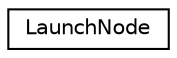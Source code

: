 digraph "Graphical Class Hierarchy"
{
 // INTERACTIVE_SVG=YES
  edge [fontname="Helvetica",fontsize="10",labelfontname="Helvetica",labelfontsize="10"];
  node [fontname="Helvetica",fontsize="10",shape=record];
  rankdir="LR";
  Node1 [label="LaunchNode",height=0.2,width=0.4,color="black", fillcolor="white", style="filled",URL="$class_launch_node.html",tooltip="If os is vxworks, the LoadFileInfo used to description the information of file loaded to memory..."];
}
